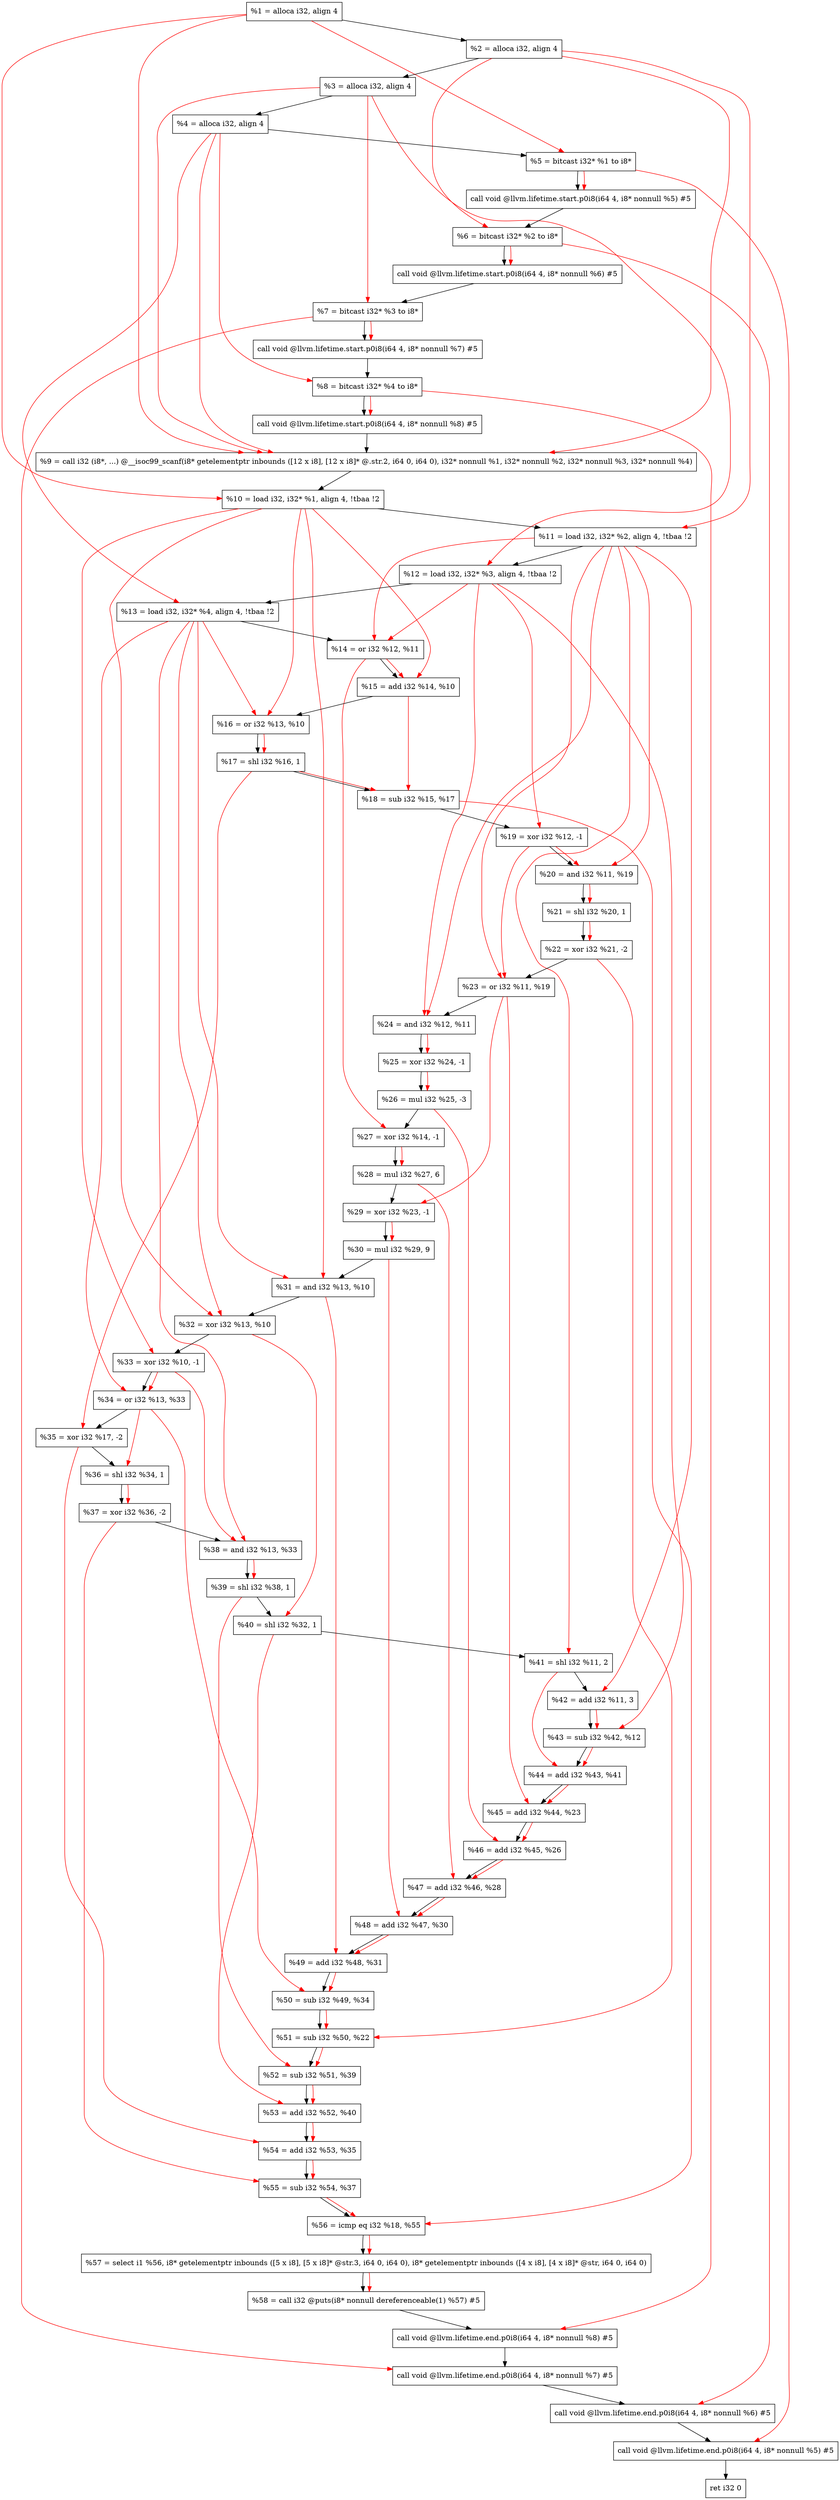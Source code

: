 digraph "DFG for'main' function" {
	Node0x1ac0e28[shape=record, label="  %1 = alloca i32, align 4"];
	Node0x1ac0ea8[shape=record, label="  %2 = alloca i32, align 4"];
	Node0x1ac0f38[shape=record, label="  %3 = alloca i32, align 4"];
	Node0x1ac0f98[shape=record, label="  %4 = alloca i32, align 4"];
	Node0x1ac1048[shape=record, label="  %5 = bitcast i32* %1 to i8*"];
	Node0x1ac1478[shape=record, label="  call void @llvm.lifetime.start.p0i8(i64 4, i8* nonnull %5) #5"];
	Node0x1ac1558[shape=record, label="  %6 = bitcast i32* %2 to i8*"];
	Node0x1ac1658[shape=record, label="  call void @llvm.lifetime.start.p0i8(i64 4, i8* nonnull %6) #5"];
	Node0x1ac1718[shape=record, label="  %7 = bitcast i32* %3 to i8*"];
	Node0x1ac17c8[shape=record, label="  call void @llvm.lifetime.start.p0i8(i64 4, i8* nonnull %7) #5"];
	Node0x1ac1888[shape=record, label="  %8 = bitcast i32* %4 to i8*"];
	Node0x1ac1938[shape=record, label="  call void @llvm.lifetime.start.p0i8(i64 4, i8* nonnull %8) #5"];
	Node0x1abbbd0[shape=record, label="  %9 = call i32 (i8*, ...) @__isoc99_scanf(i8* getelementptr inbounds ([12 x i8], [12 x i8]* @.str.2, i64 0, i64 0), i32* nonnull %1, i32* nonnull %2, i32* nonnull %3, i32* nonnull %4)"];
	Node0x1ac1b38[shape=record, label="  %10 = load i32, i32* %1, align 4, !tbaa !2"];
	Node0x1ac2aa8[shape=record, label="  %11 = load i32, i32* %2, align 4, !tbaa !2"];
	Node0x1ac3118[shape=record, label="  %12 = load i32, i32* %3, align 4, !tbaa !2"];
	Node0x1ac3178[shape=record, label="  %13 = load i32, i32* %4, align 4, !tbaa !2"];
	Node0x1ac31f0[shape=record, label="  %14 = or i32 %12, %11"];
	Node0x1ac3260[shape=record, label="  %15 = add i32 %14, %10"];
	Node0x1ac32d0[shape=record, label="  %16 = or i32 %13, %10"];
	Node0x1ac3340[shape=record, label="  %17 = shl i32 %16, 1"];
	Node0x1ac33b0[shape=record, label="  %18 = sub i32 %15, %17"];
	Node0x1ac3420[shape=record, label="  %19 = xor i32 %12, -1"];
	Node0x1ac3490[shape=record, label="  %20 = and i32 %11, %19"];
	Node0x1ac3500[shape=record, label="  %21 = shl i32 %20, 1"];
	Node0x1ac3570[shape=record, label="  %22 = xor i32 %21, -2"];
	Node0x1ac35e0[shape=record, label="  %23 = or i32 %11, %19"];
	Node0x1ac3650[shape=record, label="  %24 = and i32 %12, %11"];
	Node0x1ac36c0[shape=record, label="  %25 = xor i32 %24, -1"];
	Node0x1ac3730[shape=record, label="  %26 = mul i32 %25, -3"];
	Node0x1ac37a0[shape=record, label="  %27 = xor i32 %14, -1"];
	Node0x1ac3810[shape=record, label="  %28 = mul i32 %27, 6"];
	Node0x1ac3880[shape=record, label="  %29 = xor i32 %23, -1"];
	Node0x1ac38f0[shape=record, label="  %30 = mul i32 %29, 9"];
	Node0x1ac3960[shape=record, label="  %31 = and i32 %13, %10"];
	Node0x1ac39d0[shape=record, label="  %32 = xor i32 %13, %10"];
	Node0x1ac3a40[shape=record, label="  %33 = xor i32 %10, -1"];
	Node0x1ac3ab0[shape=record, label="  %34 = or i32 %13, %33"];
	Node0x1ac3b20[shape=record, label="  %35 = xor i32 %17, -2"];
	Node0x1ac3b90[shape=record, label="  %36 = shl i32 %34, 1"];
	Node0x1ac3c00[shape=record, label="  %37 = xor i32 %36, -2"];
	Node0x1ac3c70[shape=record, label="  %38 = and i32 %13, %33"];
	Node0x1ac3ce0[shape=record, label="  %39 = shl i32 %38, 1"];
	Node0x1ac3d50[shape=record, label="  %40 = shl i32 %32, 1"];
	Node0x1ac3dc0[shape=record, label="  %41 = shl i32 %11, 2"];
	Node0x1ac3e30[shape=record, label="  %42 = add i32 %11, 3"];
	Node0x1ac3ea0[shape=record, label="  %43 = sub i32 %42, %12"];
	Node0x1ac3f10[shape=record, label="  %44 = add i32 %43, %41"];
	Node0x1ac3f80[shape=record, label="  %45 = add i32 %44, %23"];
	Node0x1ac3ff0[shape=record, label="  %46 = add i32 %45, %26"];
	Node0x1ac4060[shape=record, label="  %47 = add i32 %46, %28"];
	Node0x1ac40d0[shape=record, label="  %48 = add i32 %47, %30"];
	Node0x1ac4140[shape=record, label="  %49 = add i32 %48, %31"];
	Node0x1ac41b0[shape=record, label="  %50 = sub i32 %49, %34"];
	Node0x1ac4220[shape=record, label="  %51 = sub i32 %50, %22"];
	Node0x1ac4290[shape=record, label="  %52 = sub i32 %51, %39"];
	Node0x1ac4300[shape=record, label="  %53 = add i32 %52, %40"];
	Node0x1ac4370[shape=record, label="  %54 = add i32 %53, %35"];
	Node0x1ac43e0[shape=record, label="  %55 = sub i32 %54, %37"];
	Node0x1ac4450[shape=record, label="  %56 = icmp eq i32 %18, %55"];
	Node0x1a608b8[shape=record, label="  %57 = select i1 %56, i8* getelementptr inbounds ([5 x i8], [5 x i8]* @str.3, i64 0, i64 0), i8* getelementptr inbounds ([4 x i8], [4 x i8]* @str, i64 0, i64 0)"];
	Node0x1ac44e0[shape=record, label="  %58 = call i32 @puts(i8* nonnull dereferenceable(1) %57) #5"];
	Node0x1ac4788[shape=record, label="  call void @llvm.lifetime.end.p0i8(i64 4, i8* nonnull %8) #5"];
	Node0x1ac48e8[shape=record, label="  call void @llvm.lifetime.end.p0i8(i64 4, i8* nonnull %7) #5"];
	Node0x1ac49f8[shape=record, label="  call void @llvm.lifetime.end.p0i8(i64 4, i8* nonnull %6) #5"];
	Node0x1ac4b08[shape=record, label="  call void @llvm.lifetime.end.p0i8(i64 4, i8* nonnull %5) #5"];
	Node0x1ac4bc8[shape=record, label="  ret i32 0"];
	Node0x1ac0e28 -> Node0x1ac0ea8;
	Node0x1ac0ea8 -> Node0x1ac0f38;
	Node0x1ac0f38 -> Node0x1ac0f98;
	Node0x1ac0f98 -> Node0x1ac1048;
	Node0x1ac1048 -> Node0x1ac1478;
	Node0x1ac1478 -> Node0x1ac1558;
	Node0x1ac1558 -> Node0x1ac1658;
	Node0x1ac1658 -> Node0x1ac1718;
	Node0x1ac1718 -> Node0x1ac17c8;
	Node0x1ac17c8 -> Node0x1ac1888;
	Node0x1ac1888 -> Node0x1ac1938;
	Node0x1ac1938 -> Node0x1abbbd0;
	Node0x1abbbd0 -> Node0x1ac1b38;
	Node0x1ac1b38 -> Node0x1ac2aa8;
	Node0x1ac2aa8 -> Node0x1ac3118;
	Node0x1ac3118 -> Node0x1ac3178;
	Node0x1ac3178 -> Node0x1ac31f0;
	Node0x1ac31f0 -> Node0x1ac3260;
	Node0x1ac3260 -> Node0x1ac32d0;
	Node0x1ac32d0 -> Node0x1ac3340;
	Node0x1ac3340 -> Node0x1ac33b0;
	Node0x1ac33b0 -> Node0x1ac3420;
	Node0x1ac3420 -> Node0x1ac3490;
	Node0x1ac3490 -> Node0x1ac3500;
	Node0x1ac3500 -> Node0x1ac3570;
	Node0x1ac3570 -> Node0x1ac35e0;
	Node0x1ac35e0 -> Node0x1ac3650;
	Node0x1ac3650 -> Node0x1ac36c0;
	Node0x1ac36c0 -> Node0x1ac3730;
	Node0x1ac3730 -> Node0x1ac37a0;
	Node0x1ac37a0 -> Node0x1ac3810;
	Node0x1ac3810 -> Node0x1ac3880;
	Node0x1ac3880 -> Node0x1ac38f0;
	Node0x1ac38f0 -> Node0x1ac3960;
	Node0x1ac3960 -> Node0x1ac39d0;
	Node0x1ac39d0 -> Node0x1ac3a40;
	Node0x1ac3a40 -> Node0x1ac3ab0;
	Node0x1ac3ab0 -> Node0x1ac3b20;
	Node0x1ac3b20 -> Node0x1ac3b90;
	Node0x1ac3b90 -> Node0x1ac3c00;
	Node0x1ac3c00 -> Node0x1ac3c70;
	Node0x1ac3c70 -> Node0x1ac3ce0;
	Node0x1ac3ce0 -> Node0x1ac3d50;
	Node0x1ac3d50 -> Node0x1ac3dc0;
	Node0x1ac3dc0 -> Node0x1ac3e30;
	Node0x1ac3e30 -> Node0x1ac3ea0;
	Node0x1ac3ea0 -> Node0x1ac3f10;
	Node0x1ac3f10 -> Node0x1ac3f80;
	Node0x1ac3f80 -> Node0x1ac3ff0;
	Node0x1ac3ff0 -> Node0x1ac4060;
	Node0x1ac4060 -> Node0x1ac40d0;
	Node0x1ac40d0 -> Node0x1ac4140;
	Node0x1ac4140 -> Node0x1ac41b0;
	Node0x1ac41b0 -> Node0x1ac4220;
	Node0x1ac4220 -> Node0x1ac4290;
	Node0x1ac4290 -> Node0x1ac4300;
	Node0x1ac4300 -> Node0x1ac4370;
	Node0x1ac4370 -> Node0x1ac43e0;
	Node0x1ac43e0 -> Node0x1ac4450;
	Node0x1ac4450 -> Node0x1a608b8;
	Node0x1a608b8 -> Node0x1ac44e0;
	Node0x1ac44e0 -> Node0x1ac4788;
	Node0x1ac4788 -> Node0x1ac48e8;
	Node0x1ac48e8 -> Node0x1ac49f8;
	Node0x1ac49f8 -> Node0x1ac4b08;
	Node0x1ac4b08 -> Node0x1ac4bc8;
edge [color=red]
	Node0x1ac0e28 -> Node0x1ac1048;
	Node0x1ac1048 -> Node0x1ac1478;
	Node0x1ac0ea8 -> Node0x1ac1558;
	Node0x1ac1558 -> Node0x1ac1658;
	Node0x1ac0f38 -> Node0x1ac1718;
	Node0x1ac1718 -> Node0x1ac17c8;
	Node0x1ac0f98 -> Node0x1ac1888;
	Node0x1ac1888 -> Node0x1ac1938;
	Node0x1ac0e28 -> Node0x1abbbd0;
	Node0x1ac0ea8 -> Node0x1abbbd0;
	Node0x1ac0f38 -> Node0x1abbbd0;
	Node0x1ac0f98 -> Node0x1abbbd0;
	Node0x1ac0e28 -> Node0x1ac1b38;
	Node0x1ac0ea8 -> Node0x1ac2aa8;
	Node0x1ac0f38 -> Node0x1ac3118;
	Node0x1ac0f98 -> Node0x1ac3178;
	Node0x1ac3118 -> Node0x1ac31f0;
	Node0x1ac2aa8 -> Node0x1ac31f0;
	Node0x1ac31f0 -> Node0x1ac3260;
	Node0x1ac1b38 -> Node0x1ac3260;
	Node0x1ac3178 -> Node0x1ac32d0;
	Node0x1ac1b38 -> Node0x1ac32d0;
	Node0x1ac32d0 -> Node0x1ac3340;
	Node0x1ac3260 -> Node0x1ac33b0;
	Node0x1ac3340 -> Node0x1ac33b0;
	Node0x1ac3118 -> Node0x1ac3420;
	Node0x1ac2aa8 -> Node0x1ac3490;
	Node0x1ac3420 -> Node0x1ac3490;
	Node0x1ac3490 -> Node0x1ac3500;
	Node0x1ac3500 -> Node0x1ac3570;
	Node0x1ac2aa8 -> Node0x1ac35e0;
	Node0x1ac3420 -> Node0x1ac35e0;
	Node0x1ac3118 -> Node0x1ac3650;
	Node0x1ac2aa8 -> Node0x1ac3650;
	Node0x1ac3650 -> Node0x1ac36c0;
	Node0x1ac36c0 -> Node0x1ac3730;
	Node0x1ac31f0 -> Node0x1ac37a0;
	Node0x1ac37a0 -> Node0x1ac3810;
	Node0x1ac35e0 -> Node0x1ac3880;
	Node0x1ac3880 -> Node0x1ac38f0;
	Node0x1ac3178 -> Node0x1ac3960;
	Node0x1ac1b38 -> Node0x1ac3960;
	Node0x1ac3178 -> Node0x1ac39d0;
	Node0x1ac1b38 -> Node0x1ac39d0;
	Node0x1ac1b38 -> Node0x1ac3a40;
	Node0x1ac3178 -> Node0x1ac3ab0;
	Node0x1ac3a40 -> Node0x1ac3ab0;
	Node0x1ac3340 -> Node0x1ac3b20;
	Node0x1ac3ab0 -> Node0x1ac3b90;
	Node0x1ac3b90 -> Node0x1ac3c00;
	Node0x1ac3178 -> Node0x1ac3c70;
	Node0x1ac3a40 -> Node0x1ac3c70;
	Node0x1ac3c70 -> Node0x1ac3ce0;
	Node0x1ac39d0 -> Node0x1ac3d50;
	Node0x1ac2aa8 -> Node0x1ac3dc0;
	Node0x1ac2aa8 -> Node0x1ac3e30;
	Node0x1ac3e30 -> Node0x1ac3ea0;
	Node0x1ac3118 -> Node0x1ac3ea0;
	Node0x1ac3ea0 -> Node0x1ac3f10;
	Node0x1ac3dc0 -> Node0x1ac3f10;
	Node0x1ac3f10 -> Node0x1ac3f80;
	Node0x1ac35e0 -> Node0x1ac3f80;
	Node0x1ac3f80 -> Node0x1ac3ff0;
	Node0x1ac3730 -> Node0x1ac3ff0;
	Node0x1ac3ff0 -> Node0x1ac4060;
	Node0x1ac3810 -> Node0x1ac4060;
	Node0x1ac4060 -> Node0x1ac40d0;
	Node0x1ac38f0 -> Node0x1ac40d0;
	Node0x1ac40d0 -> Node0x1ac4140;
	Node0x1ac3960 -> Node0x1ac4140;
	Node0x1ac4140 -> Node0x1ac41b0;
	Node0x1ac3ab0 -> Node0x1ac41b0;
	Node0x1ac41b0 -> Node0x1ac4220;
	Node0x1ac3570 -> Node0x1ac4220;
	Node0x1ac4220 -> Node0x1ac4290;
	Node0x1ac3ce0 -> Node0x1ac4290;
	Node0x1ac4290 -> Node0x1ac4300;
	Node0x1ac3d50 -> Node0x1ac4300;
	Node0x1ac4300 -> Node0x1ac4370;
	Node0x1ac3b20 -> Node0x1ac4370;
	Node0x1ac4370 -> Node0x1ac43e0;
	Node0x1ac3c00 -> Node0x1ac43e0;
	Node0x1ac33b0 -> Node0x1ac4450;
	Node0x1ac43e0 -> Node0x1ac4450;
	Node0x1ac4450 -> Node0x1a608b8;
	Node0x1a608b8 -> Node0x1ac44e0;
	Node0x1ac1888 -> Node0x1ac4788;
	Node0x1ac1718 -> Node0x1ac48e8;
	Node0x1ac1558 -> Node0x1ac49f8;
	Node0x1ac1048 -> Node0x1ac4b08;
}
